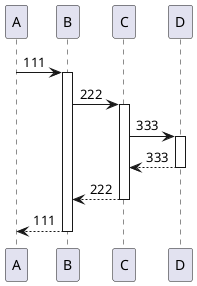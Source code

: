 @startuml
'https://plantuml.com/sequence-diagram

autoactivate on

A -> B : 111
B -> C : 222
C -> D : 333
return 333
return 222
return 111

@enduml